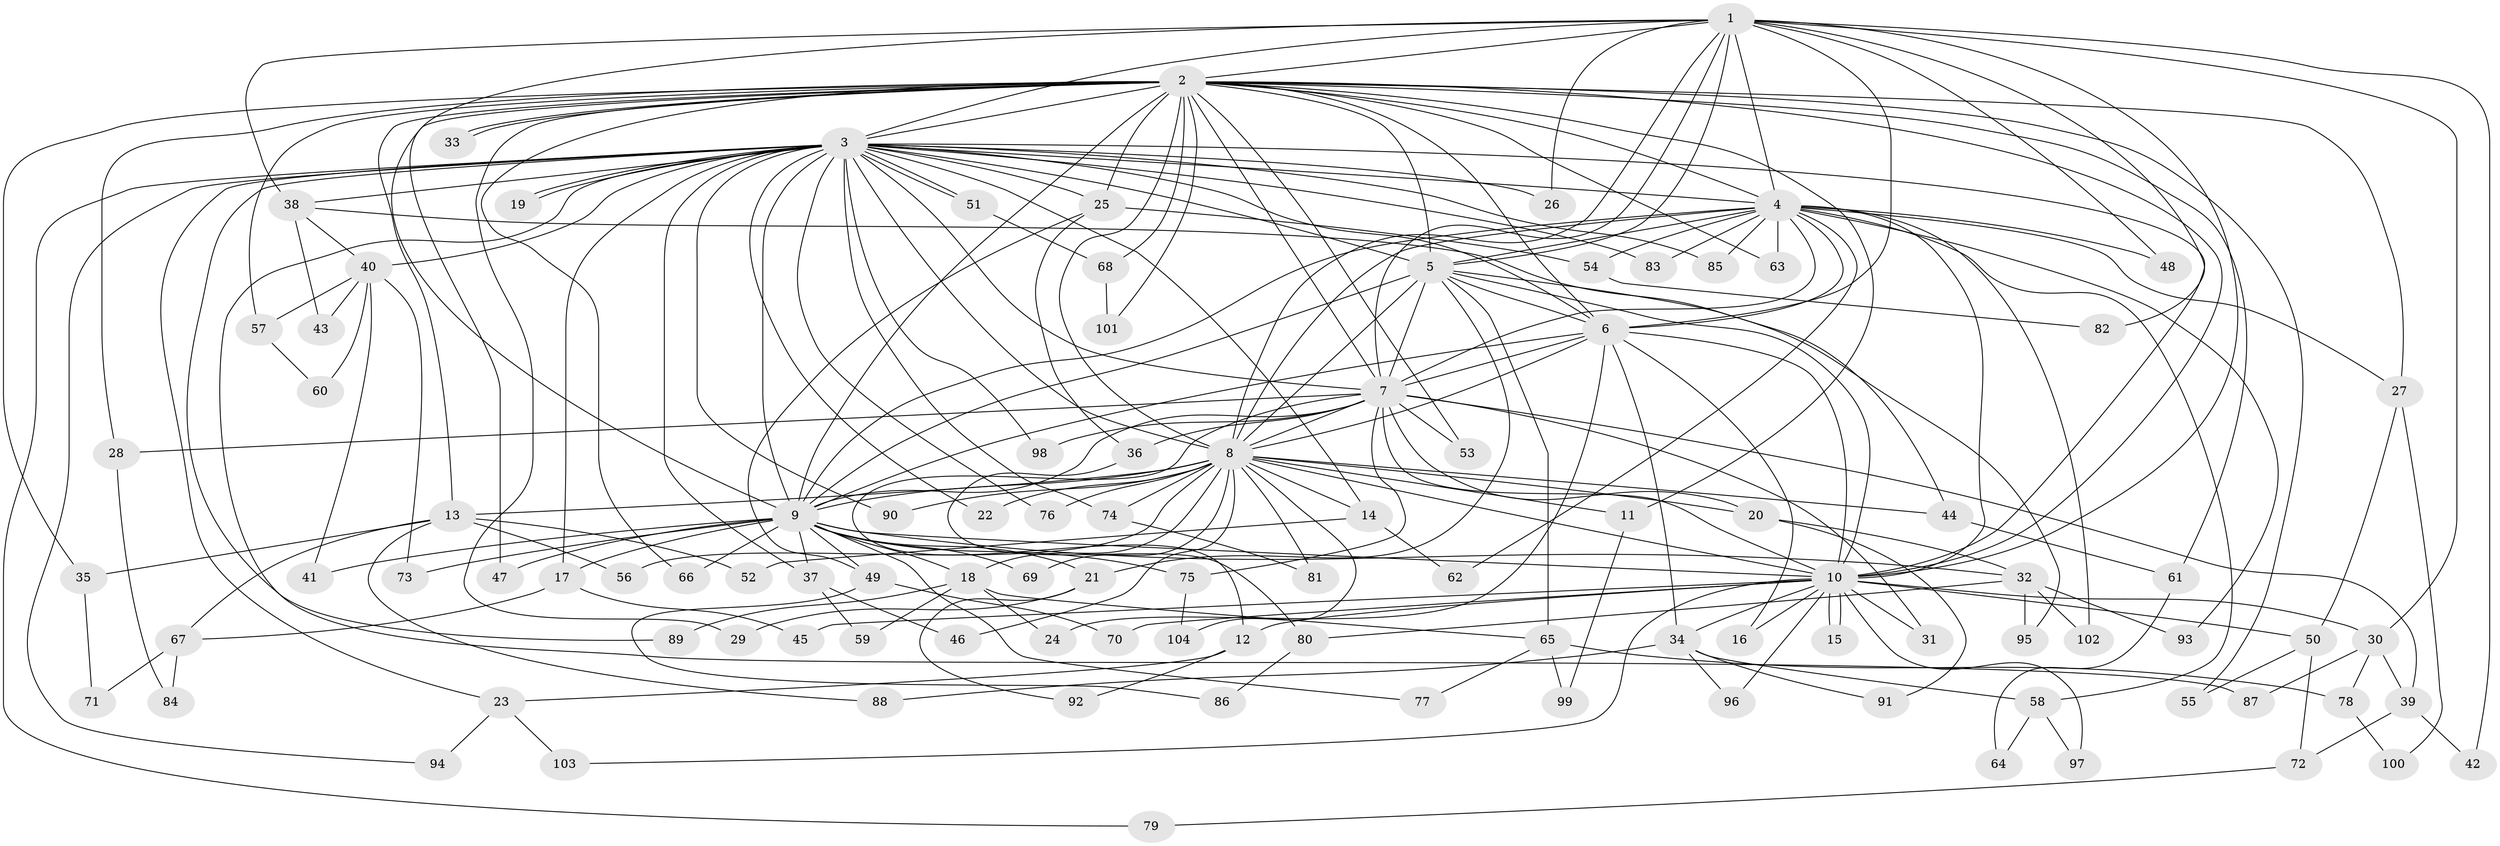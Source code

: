 // Generated by graph-tools (version 1.1) at 2025/49/03/09/25 03:49:31]
// undirected, 104 vertices, 233 edges
graph export_dot {
graph [start="1"]
  node [color=gray90,style=filled];
  1;
  2;
  3;
  4;
  5;
  6;
  7;
  8;
  9;
  10;
  11;
  12;
  13;
  14;
  15;
  16;
  17;
  18;
  19;
  20;
  21;
  22;
  23;
  24;
  25;
  26;
  27;
  28;
  29;
  30;
  31;
  32;
  33;
  34;
  35;
  36;
  37;
  38;
  39;
  40;
  41;
  42;
  43;
  44;
  45;
  46;
  47;
  48;
  49;
  50;
  51;
  52;
  53;
  54;
  55;
  56;
  57;
  58;
  59;
  60;
  61;
  62;
  63;
  64;
  65;
  66;
  67;
  68;
  69;
  70;
  71;
  72;
  73;
  74;
  75;
  76;
  77;
  78;
  79;
  80;
  81;
  82;
  83;
  84;
  85;
  86;
  87;
  88;
  89;
  90;
  91;
  92;
  93;
  94;
  95;
  96;
  97;
  98;
  99;
  100;
  101;
  102;
  103;
  104;
  1 -- 2;
  1 -- 3;
  1 -- 4;
  1 -- 5;
  1 -- 6;
  1 -- 7;
  1 -- 8;
  1 -- 9;
  1 -- 10;
  1 -- 26;
  1 -- 30;
  1 -- 38;
  1 -- 42;
  1 -- 48;
  1 -- 82;
  2 -- 3;
  2 -- 4;
  2 -- 5;
  2 -- 6;
  2 -- 7;
  2 -- 8;
  2 -- 9;
  2 -- 10;
  2 -- 11;
  2 -- 13;
  2 -- 25;
  2 -- 27;
  2 -- 28;
  2 -- 29;
  2 -- 33;
  2 -- 33;
  2 -- 35;
  2 -- 47;
  2 -- 53;
  2 -- 55;
  2 -- 57;
  2 -- 61;
  2 -- 63;
  2 -- 66;
  2 -- 68;
  2 -- 101;
  3 -- 4;
  3 -- 5;
  3 -- 6;
  3 -- 7;
  3 -- 8;
  3 -- 9;
  3 -- 10;
  3 -- 14;
  3 -- 17;
  3 -- 19;
  3 -- 19;
  3 -- 22;
  3 -- 23;
  3 -- 25;
  3 -- 26;
  3 -- 37;
  3 -- 38;
  3 -- 40;
  3 -- 51;
  3 -- 51;
  3 -- 74;
  3 -- 76;
  3 -- 79;
  3 -- 83;
  3 -- 85;
  3 -- 87;
  3 -- 89;
  3 -- 90;
  3 -- 94;
  3 -- 98;
  4 -- 5;
  4 -- 6;
  4 -- 7;
  4 -- 8;
  4 -- 9;
  4 -- 10;
  4 -- 27;
  4 -- 48;
  4 -- 54;
  4 -- 58;
  4 -- 62;
  4 -- 63;
  4 -- 83;
  4 -- 85;
  4 -- 93;
  4 -- 102;
  5 -- 6;
  5 -- 7;
  5 -- 8;
  5 -- 9;
  5 -- 10;
  5 -- 21;
  5 -- 65;
  5 -- 95;
  6 -- 7;
  6 -- 8;
  6 -- 9;
  6 -- 10;
  6 -- 16;
  6 -- 24;
  6 -- 34;
  7 -- 8;
  7 -- 9;
  7 -- 10;
  7 -- 12;
  7 -- 20;
  7 -- 28;
  7 -- 31;
  7 -- 36;
  7 -- 39;
  7 -- 53;
  7 -- 75;
  7 -- 98;
  8 -- 9;
  8 -- 10;
  8 -- 11;
  8 -- 13;
  8 -- 14;
  8 -- 18;
  8 -- 20;
  8 -- 22;
  8 -- 44;
  8 -- 46;
  8 -- 56;
  8 -- 69;
  8 -- 74;
  8 -- 76;
  8 -- 81;
  8 -- 90;
  8 -- 104;
  9 -- 10;
  9 -- 17;
  9 -- 18;
  9 -- 21;
  9 -- 32;
  9 -- 37;
  9 -- 41;
  9 -- 47;
  9 -- 49;
  9 -- 66;
  9 -- 69;
  9 -- 73;
  9 -- 75;
  9 -- 77;
  10 -- 12;
  10 -- 15;
  10 -- 15;
  10 -- 16;
  10 -- 30;
  10 -- 31;
  10 -- 34;
  10 -- 45;
  10 -- 50;
  10 -- 70;
  10 -- 96;
  10 -- 97;
  10 -- 103;
  11 -- 99;
  12 -- 23;
  12 -- 92;
  13 -- 35;
  13 -- 52;
  13 -- 56;
  13 -- 67;
  13 -- 88;
  14 -- 52;
  14 -- 62;
  17 -- 45;
  17 -- 67;
  18 -- 24;
  18 -- 59;
  18 -- 65;
  18 -- 89;
  20 -- 32;
  20 -- 91;
  21 -- 29;
  21 -- 92;
  23 -- 94;
  23 -- 103;
  25 -- 36;
  25 -- 49;
  25 -- 54;
  27 -- 50;
  27 -- 100;
  28 -- 84;
  30 -- 39;
  30 -- 78;
  30 -- 87;
  32 -- 80;
  32 -- 93;
  32 -- 95;
  32 -- 102;
  34 -- 58;
  34 -- 88;
  34 -- 91;
  34 -- 96;
  35 -- 71;
  36 -- 80;
  37 -- 46;
  37 -- 59;
  38 -- 40;
  38 -- 43;
  38 -- 44;
  39 -- 42;
  39 -- 72;
  40 -- 41;
  40 -- 43;
  40 -- 57;
  40 -- 60;
  40 -- 73;
  44 -- 61;
  49 -- 70;
  49 -- 86;
  50 -- 55;
  50 -- 72;
  51 -- 68;
  54 -- 82;
  57 -- 60;
  58 -- 64;
  58 -- 97;
  61 -- 64;
  65 -- 77;
  65 -- 78;
  65 -- 99;
  67 -- 71;
  67 -- 84;
  68 -- 101;
  72 -- 79;
  74 -- 81;
  75 -- 104;
  78 -- 100;
  80 -- 86;
}
